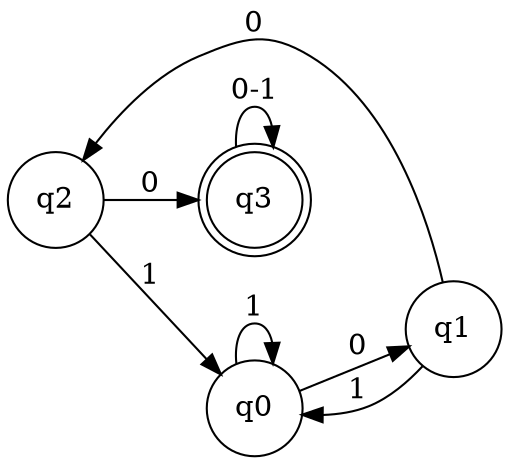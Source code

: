 digraph Es1Comma1_Dot{
rankdir=LR;
node [shape = doublecircle];
q3;
node [shape = circle];
q1 -> q0 [ label = "1" ];
q2 -> q3 [ label = "0" ];
q2 -> q0 [ label = "1" ];
q3 -> q3 [ label = "0-1" ];
q0 -> q1 [ label = "0" ];
q0 -> q0 [ label = "1" ];
q1 -> q2 [ label = "0" ];
}

